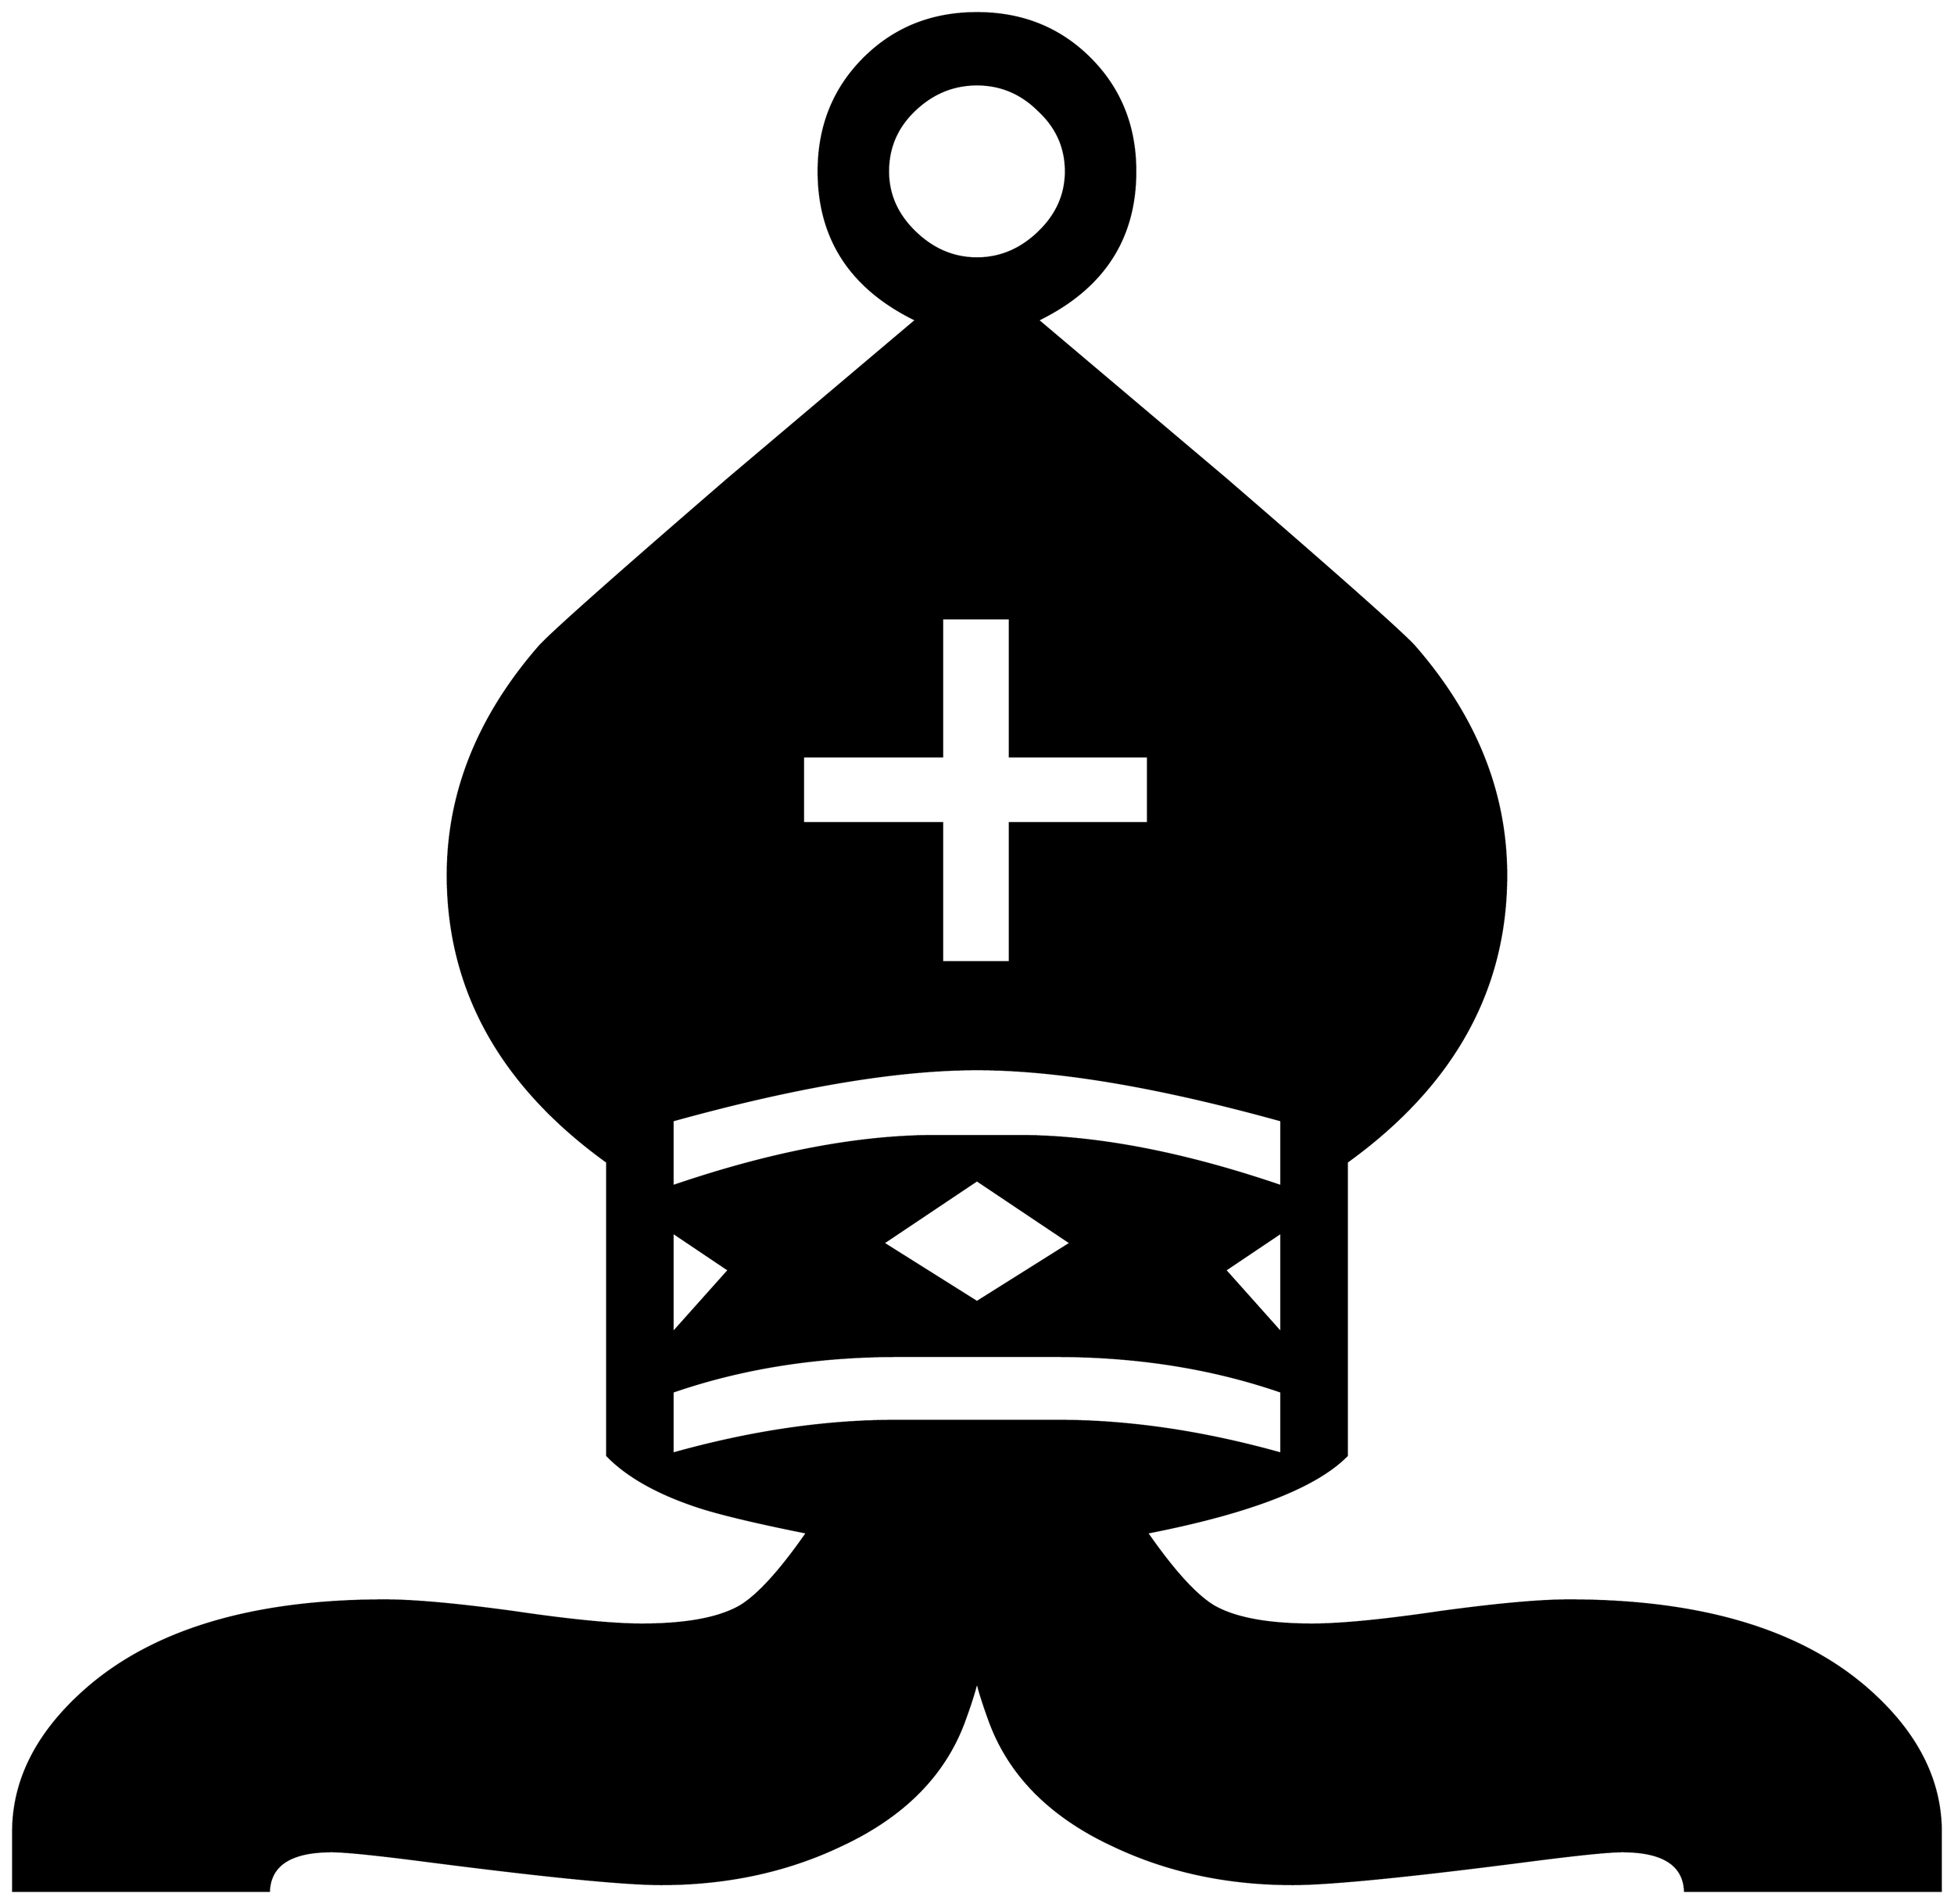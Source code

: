 


\begin{tikzpicture}[y=0.80pt, x=0.80pt, yscale=-1.0, xscale=1.0, inner sep=0pt, outer sep=0pt]
\begin{scope}[shift={(100.0,1715.0)},nonzero rule]
  \path[draw=.,fill=.,line width=1.600pt] (2076.0,381.0) --
    (1811.0,381.0) .. controls (1809.667,353.667) and (1788.0,340.0)
    .. (1746.0,340.0) .. controls (1732.0,340.0) and
    (1699.333,343.333) .. (1648.0,350.0) .. controls (1524.0,366.0)
    and (1443.0,374.0) .. (1405.0,374.0) .. controls
    (1337.0,374.0) and (1275.0,360.667) .. (1219.0,334.0) ..
    controls (1153.0,303.333) and (1110.0,259.333) .. (1090.0,202.0)
    .. controls (1084.667,187.333) and (1080.667,174.667) ..
    (1078.0,164.0) .. controls (1075.333,174.667) and (1071.333,187.333)
    .. (1066.0,202.0) .. controls (1046.0,259.333) and
    (1003.0,303.333) .. (937.0,334.0) .. controls (881.0,360.667)
    and (819.0,374.0) .. (751.0,374.0) .. controls (713.0,374.0)
    and (632.0,366.0) .. (508.0,350.0) .. controls (456.667,343.333)
    and (424.0,340.0) .. (410.0,340.0) .. controls (368.0,340.0)
    and (346.333,353.667) .. (345.0,381.0) -- (80.0,381.0) --
    (80.0,320.0) .. controls (80.0,265.333) and (105.667,215.667) ..
    (157.0,171.0) .. controls (227.0,110.333) and (329.667,80.0) ..
    (465.0,80.0) .. controls (495.0,80.0) and (539.333,84.0) ..
    (598.0,92.0) .. controls (656.667,100.667) and (701.0,105.0) ..
    (731.0,105.0) .. controls (777.0,105.0) and (811.0,98.667) ..
    (833.0,86.0) .. controls (851.667,74.667) and (874.667,49.333) ..
    (902.0,10.0) .. controls (852.0,0.0) and (815.333,-8.667) ..
    (792.0,-16.0) .. controls (748.667,-30.0) and (716.333,-48.0) ..
    (695.0,-70.0) -- (695.0,-374.0) .. controls (585.0,-453.333)
    and (530.0,-552.333) .. (530.0,-671.0) .. controls
    (530.0,-756.333) and (561.667,-835.333) .. (625.0,-908.0) ..
    controls (638.333,-922.667) and (703.667,-980.667) ..
    (821.0,-1082.0) .. controls (864.333,-1118.667) and
    (929.0,-1173.333) .. (1015.0,-1246.0) .. controls
    (947.667,-1278.667) and (914.0,-1330.0) .. (914.0,-1400.0) ..
    controls (914.0,-1446.667) and (929.667,-1485.667) ..
    (961.0,-1517.0) .. controls (992.333,-1548.333) and
    (1031.333,-1564.0) .. (1078.0,-1564.0) .. controls
    (1124.667,-1564.0) and (1163.667,-1548.333) .. (1195.0,-1517.0) ..
    controls (1226.333,-1485.667) and (1242.0,-1446.667) ..
    (1242.0,-1400.0) .. controls (1242.0,-1330.0) and
    (1208.333,-1278.667) .. (1141.0,-1246.0) -- (1335.0,-1082.0) ..
    controls (1452.333,-980.667) and (1517.667,-922.667) ..
    (1531.0,-908.0) .. controls (1594.333,-835.333) and
    (1626.0,-756.333) .. (1626.0,-671.0) .. controls
    (1626.0,-552.333) and (1571.0,-453.333) .. (1461.0,-374.0) --
    (1461.0,-70.0) .. controls (1429.0,-37.333) and (1360.0,-10.667)
    .. (1254.0,10.0) .. controls (1281.333,49.333) and (1304.333,74.667)
    .. (1323.0,86.0) .. controls (1345.0,98.667) and
    (1379.0,105.0) .. (1425.0,105.0) .. controls (1455.0,105.0)
    and (1499.333,100.667) .. (1558.0,92.0) .. controls
    (1616.667,84.0) and (1661.0,80.0) .. (1691.0,80.0) .. controls
    (1826.333,80.0) and (1929.0,110.333) .. (1999.0,171.0) ..
    controls (2050.333,215.667) and (2076.0,265.333) .. (2076.0,320.0)
    -- (2076.0,381.0) -- cycle(1170.0,-1400.0) .. controls
    (1170.0,-1424.667) and (1160.667,-1445.667) .. (1142.0,-1463.0) ..
    controls (1124.0,-1481.0) and (1102.667,-1490.0) ..
    (1078.0,-1490.0) .. controls (1053.333,-1490.0) and
    (1031.667,-1481.0) .. (1013.0,-1463.0) .. controls
    (995.0,-1445.667) and (986.0,-1424.667) .. (986.0,-1400.0) ..
    controls (986.0,-1376.0) and (995.333,-1355.0) ..
    (1014.0,-1337.0) .. controls (1032.667,-1319.0) and
    (1054.0,-1310.0) .. (1078.0,-1310.0) .. controls
    (1102.0,-1310.0) and (1123.333,-1319.0) .. (1142.0,-1337.0) ..
    controls (1160.667,-1355.0) and (1170.0,-1376.0) ..
    (1170.0,-1400.0) -- cycle(1255.0,-725.0) -- (1255.0,-794.0)
    -- (1112.0,-794.0) -- (1112.0,-937.0) -- (1042.0,-937.0) --
    (1042.0,-794.0) -- (898.0,-794.0) -- (898.0,-725.0) --
    (1042.0,-725.0) -- (1042.0,-581.0) -- (1112.0,-581.0) --
    (1112.0,-725.0) -- (1255.0,-725.0) -- cycle(1393.0,-197.0)
    -- (1393.0,-301.0) -- (1335.0,-262.0) -- (1393.0,-197.0) --
    cycle(1393.0,-349.0) -- (1393.0,-417.0) .. controls
    (1265.667,-452.333) and (1160.667,-470.0) .. (1078.0,-470.0) ..
    controls (995.333,-470.0) and (890.333,-452.333) .. (763.0,-417.0)
    -- (763.0,-349.0) .. controls (864.333,-383.667) and
    (955.0,-401.0) .. (1035.0,-401.0) -- (1121.0,-401.0) ..
    controls (1201.0,-401.0) and (1291.667,-383.667) ..
    (1393.0,-349.0) -- cycle(1175.0,-290.0) -- (1078.0,-355.0)
    -- (981.0,-290.0) -- (1078.0,-229.0) -- (1175.0,-290.0) --
    cycle(1393.0,-72.0) -- (1393.0,-136.0) .. controls
    (1321.667,-160.667) and (1244.0,-173.0) .. (1160.0,-173.0) --
    (996.0,-173.0) .. controls (912.0,-173.0) and (834.333,-160.667)
    .. (763.0,-136.0) -- (763.0,-72.0) .. controls (843.667,-94.667)
    and (920.667,-106.0) .. (994.0,-106.0) -- (1162.0,-106.0) ..
    controls (1235.333,-106.0) and (1312.333,-94.667) ..
    (1393.0,-72.0) -- cycle(821.0,-262.0) -- (763.0,-301.0) --
    (763.0,-197.0) -- (821.0,-262.0) -- cycle;
\end{scope}

\end{tikzpicture}

